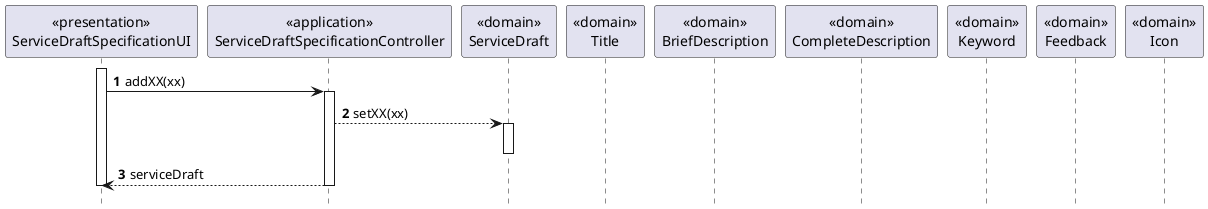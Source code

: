 @startuml
autonumber
hide footbox

participant "<<presentation>>\nServiceDraftSpecificationUI" as UI
participant "<<application>>\nServiceDraftSpecificationController" as CTRL
participant "<<domain>>\nServiceDraft" as S
participant "<<domain>>\nTitle" as T
participant "<<domain>>\nBriefDescription" as DB
participant "<<domain>>\nCompleteDescription" as DC
participant "<<domain>>\nKeyword" as KW
participant "<<domain>>\nFeedback" as FB
participant "<<domain>>\nIcon" as IC

activate UI

UI -> CTRL : addXX(xx)
activate CTRL

CTRL --> S : setXX(xx)
activate S
deactivate S

CTRL --> UI : serviceDraft
deactivate CTRL
deactivate UI

@enduml

@enduml
